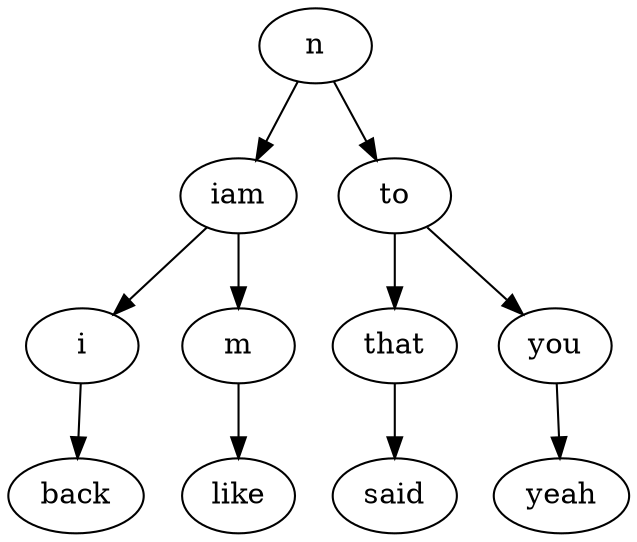 digraph tree {
n -> iam;
n -> to;
iam -> i;
iam -> m;
i -> back;
m -> like;
to -> that;
to -> you;
that -> said;
you -> yeah;
}
